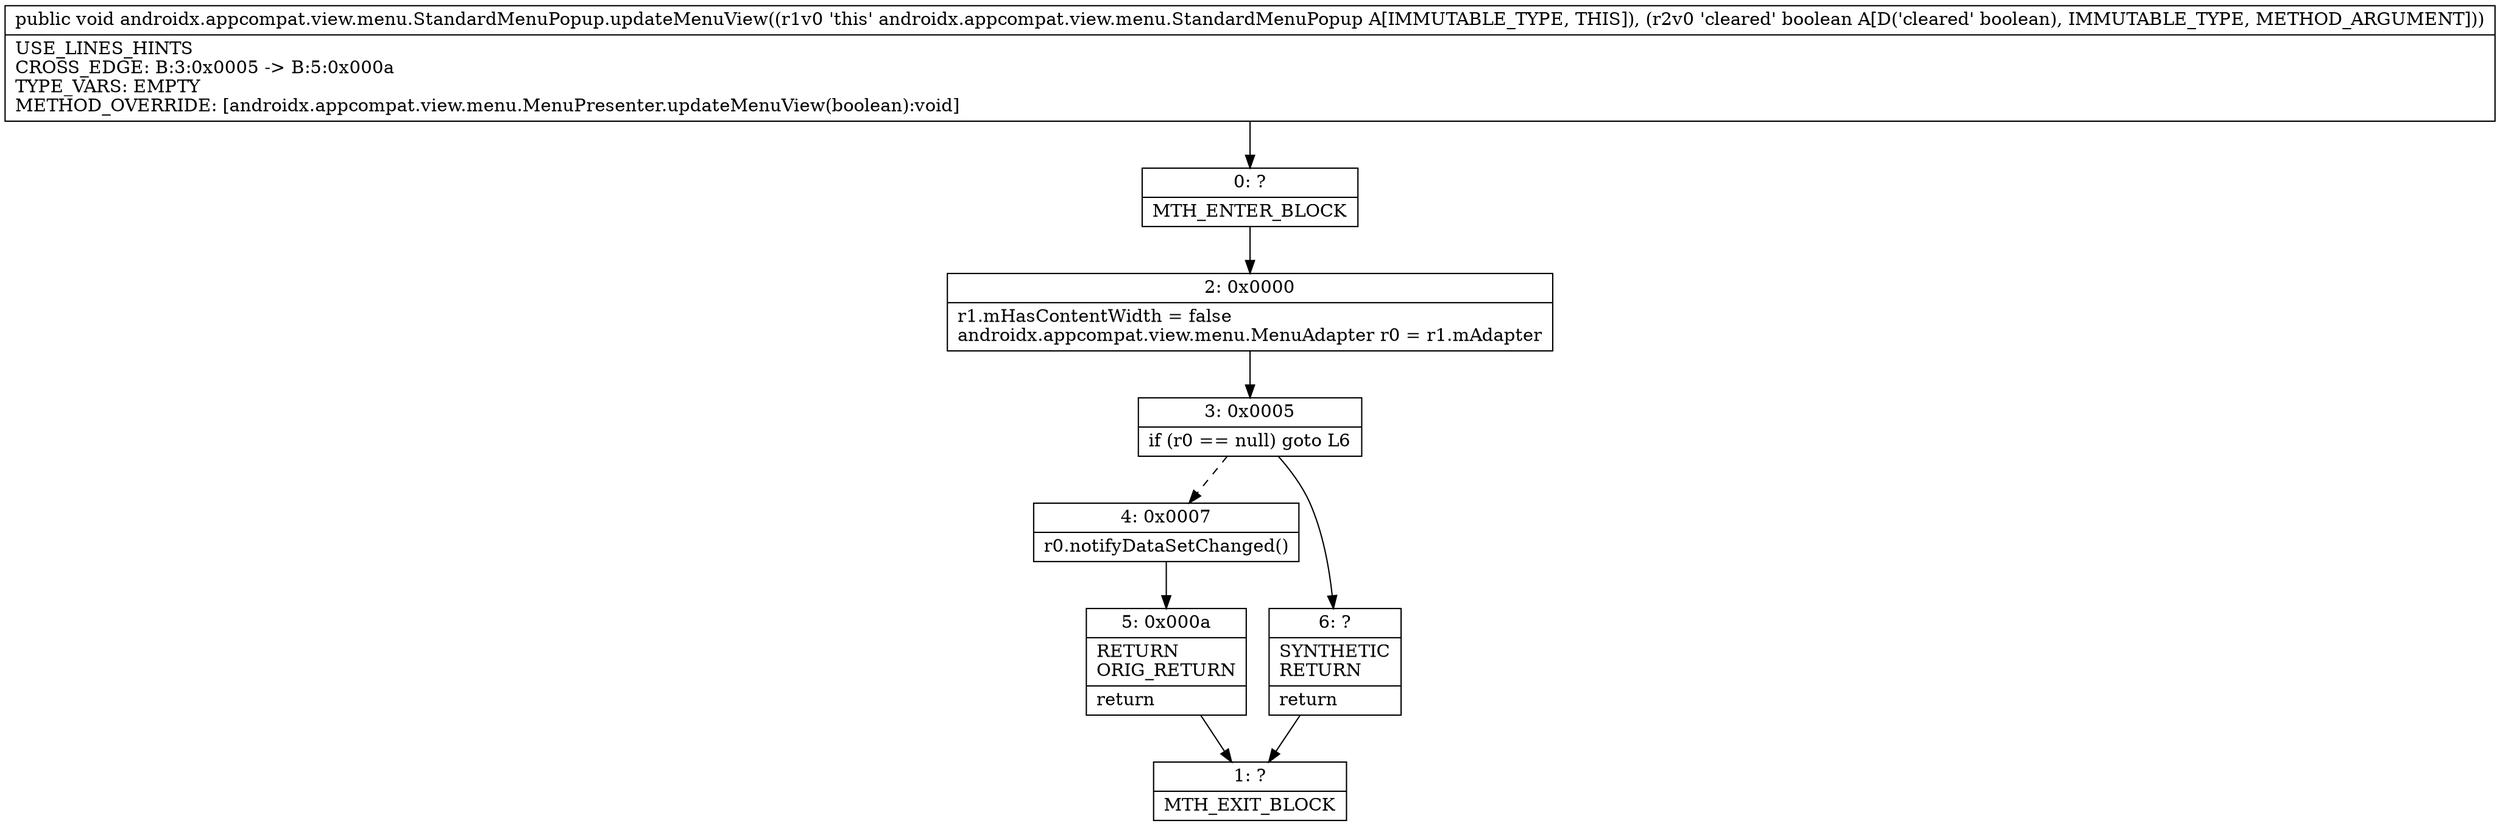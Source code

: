 digraph "CFG forandroidx.appcompat.view.menu.StandardMenuPopup.updateMenuView(Z)V" {
Node_0 [shape=record,label="{0\:\ ?|MTH_ENTER_BLOCK\l}"];
Node_2 [shape=record,label="{2\:\ 0x0000|r1.mHasContentWidth = false\landroidx.appcompat.view.menu.MenuAdapter r0 = r1.mAdapter\l}"];
Node_3 [shape=record,label="{3\:\ 0x0005|if (r0 == null) goto L6\l}"];
Node_4 [shape=record,label="{4\:\ 0x0007|r0.notifyDataSetChanged()\l}"];
Node_5 [shape=record,label="{5\:\ 0x000a|RETURN\lORIG_RETURN\l|return\l}"];
Node_1 [shape=record,label="{1\:\ ?|MTH_EXIT_BLOCK\l}"];
Node_6 [shape=record,label="{6\:\ ?|SYNTHETIC\lRETURN\l|return\l}"];
MethodNode[shape=record,label="{public void androidx.appcompat.view.menu.StandardMenuPopup.updateMenuView((r1v0 'this' androidx.appcompat.view.menu.StandardMenuPopup A[IMMUTABLE_TYPE, THIS]), (r2v0 'cleared' boolean A[D('cleared' boolean), IMMUTABLE_TYPE, METHOD_ARGUMENT]))  | USE_LINES_HINTS\lCROSS_EDGE: B:3:0x0005 \-\> B:5:0x000a\lTYPE_VARS: EMPTY\lMETHOD_OVERRIDE: [androidx.appcompat.view.menu.MenuPresenter.updateMenuView(boolean):void]\l}"];
MethodNode -> Node_0;Node_0 -> Node_2;
Node_2 -> Node_3;
Node_3 -> Node_4[style=dashed];
Node_3 -> Node_6;
Node_4 -> Node_5;
Node_5 -> Node_1;
Node_6 -> Node_1;
}

